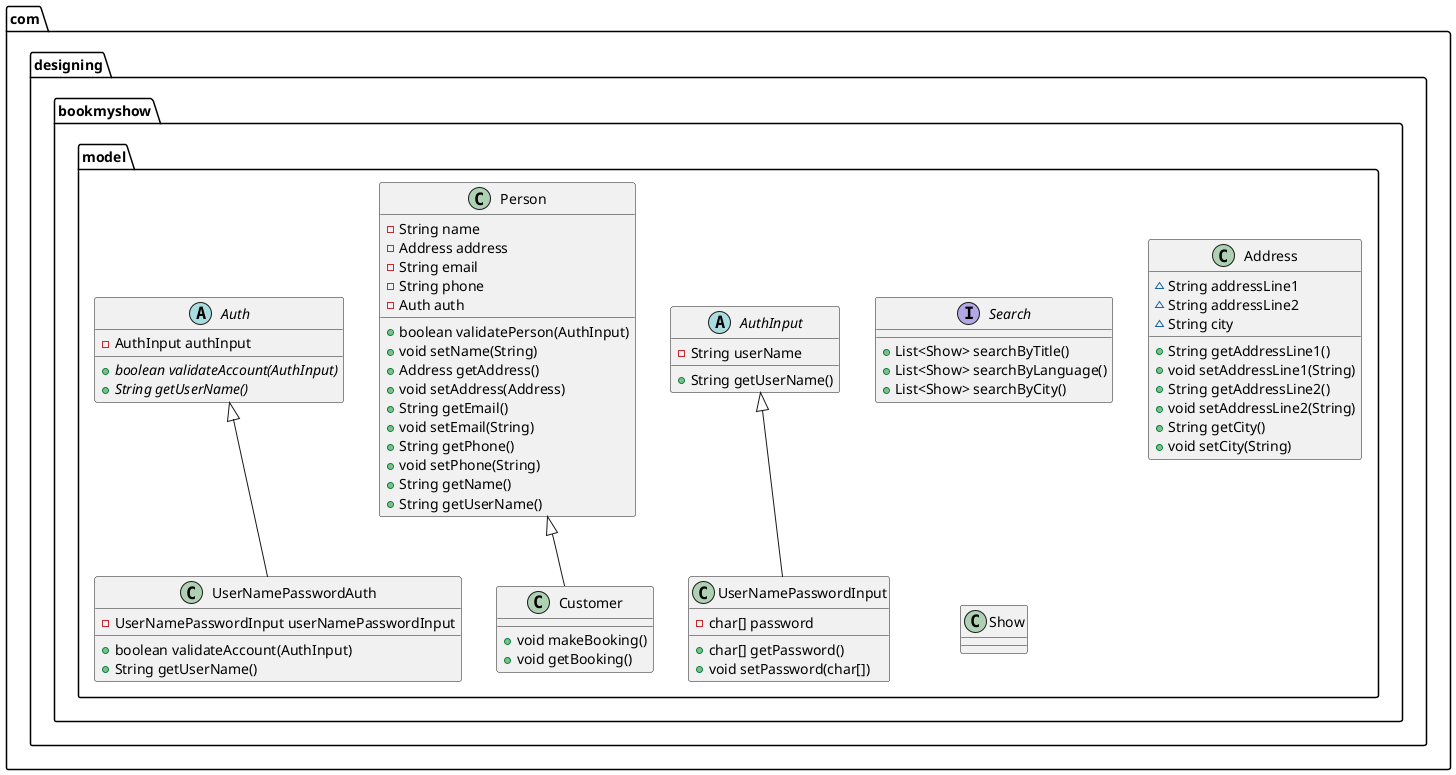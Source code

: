 @startuml
interface com.designing.bookmyshow.model.Search {
+ List<Show> searchByTitle()
+ List<Show> searchByLanguage()
+ List<Show> searchByCity()
}
class com.designing.bookmyshow.model.UserNamePasswordInput {
- char[] password
+ char[] getPassword()
+ void setPassword(char[])
}
class com.designing.bookmyshow.model.UserNamePasswordAuth {
- UserNamePasswordInput userNamePasswordInput
+ boolean validateAccount(AuthInput)
+ String getUserName()
}
class com.designing.bookmyshow.model.Address {
~ String addressLine1
~ String addressLine2
~ String city
+ String getAddressLine1()
+ void setAddressLine1(String)
+ String getAddressLine2()
+ void setAddressLine2(String)
+ String getCity()
+ void setCity(String)
}
class com.designing.bookmyshow.model.Show {
}
abstract class com.designing.bookmyshow.model.AuthInput {
- String userName
+ String getUserName()
}
class com.designing.bookmyshow.model.Customer {
+ void makeBooking()
+ void getBooking()
}
class com.designing.bookmyshow.model.Person {
- String name
- Address address
- String email
- String phone
- Auth auth
+ boolean validatePerson(AuthInput)
+ void setName(String)
+ Address getAddress()
+ void setAddress(Address)
+ String getEmail()
+ void setEmail(String)
+ String getPhone()
+ void setPhone(String)
+ String getName()
+ String getUserName()
}
abstract class com.designing.bookmyshow.model.Auth {
- AuthInput authInput
+ {abstract}boolean validateAccount(AuthInput)
+ {abstract}String getUserName()
}


com.designing.bookmyshow.model.AuthInput <|-- com.designing.bookmyshow.model.UserNamePasswordInput
com.designing.bookmyshow.model.Auth <|-- com.designing.bookmyshow.model.UserNamePasswordAuth
com.designing.bookmyshow.model.Person <|-- com.designing.bookmyshow.model.Customer
@enduml